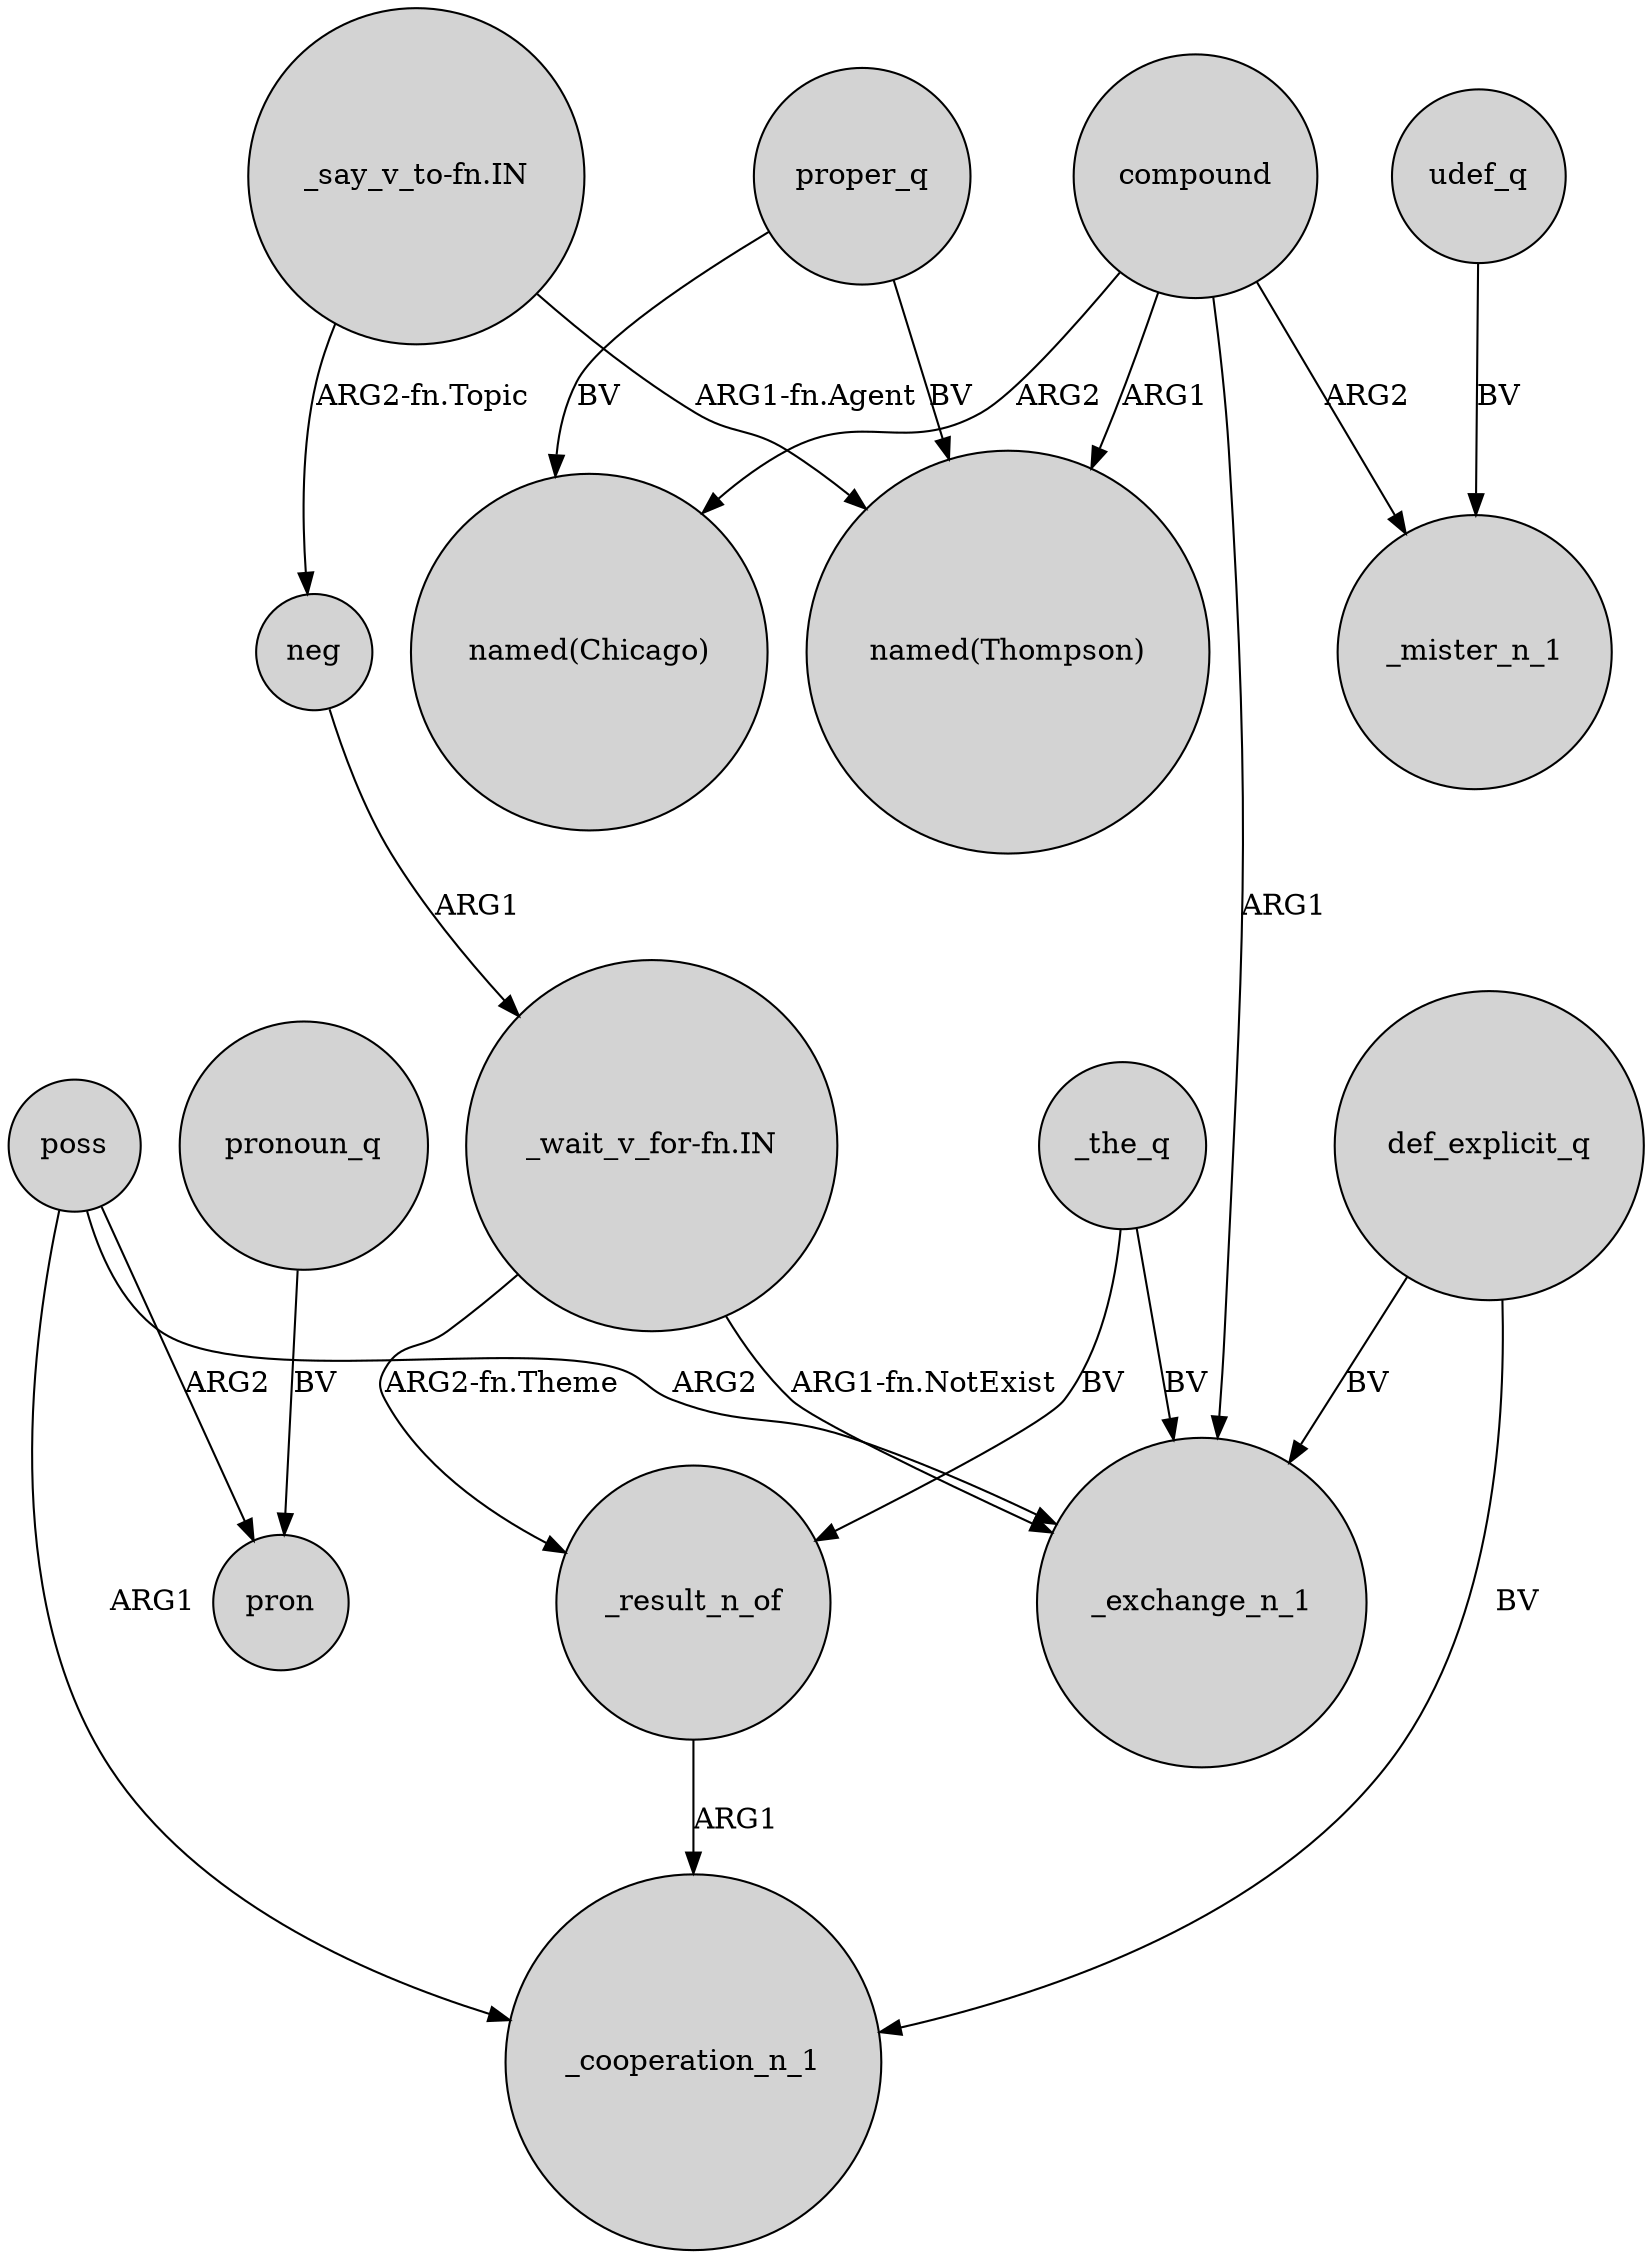 digraph {
	node [shape=circle style=filled]
	_result_n_of -> _cooperation_n_1 [label=ARG1]
	"_wait_v_for-fn.IN" -> _result_n_of [label="ARG2-fn.Theme"]
	poss -> pron [label=ARG2]
	proper_q -> "named(Thompson)" [label=BV]
	compound -> _mister_n_1 [label=ARG2]
	_the_q -> _result_n_of [label=BV]
	udef_q -> _mister_n_1 [label=BV]
	neg -> "_wait_v_for-fn.IN" [label=ARG1]
	compound -> "named(Chicago)" [label=ARG2]
	def_explicit_q -> _cooperation_n_1 [label=BV]
	pronoun_q -> pron [label=BV]
	compound -> "named(Thompson)" [label=ARG1]
	compound -> _exchange_n_1 [label=ARG1]
	def_explicit_q -> _exchange_n_1 [label=BV]
	poss -> _cooperation_n_1 [label=ARG1]
	"_wait_v_for-fn.IN" -> _exchange_n_1 [label="ARG1-fn.NotExist"]
	poss -> _exchange_n_1 [label=ARG2]
	"_say_v_to-fn.IN" -> neg [label="ARG2-fn.Topic"]
	"_say_v_to-fn.IN" -> "named(Thompson)" [label="ARG1-fn.Agent"]
	proper_q -> "named(Chicago)" [label=BV]
	_the_q -> _exchange_n_1 [label=BV]
}
